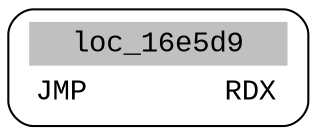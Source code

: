 digraph asm_graph {
1941 [
shape="Mrecord" fontname="Courier New"label =<<table border="0" cellborder="0" cellpadding="3"><tr><td align="center" colspan="2" bgcolor="grey">loc_16e5d9</td></tr><tr><td align="left">JMP        RDX</td></tr></table>> ];
}